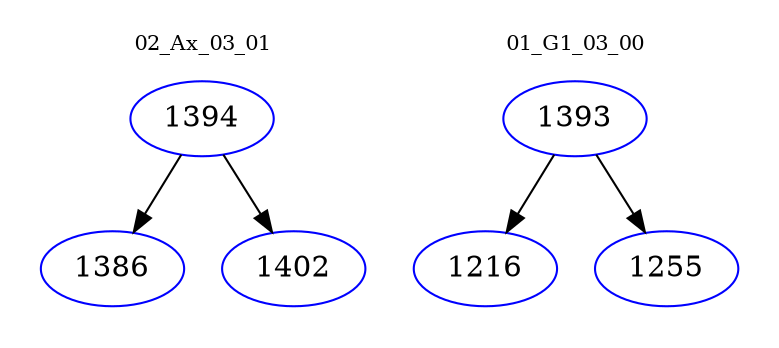 digraph{
subgraph cluster_0 {
color = white
label = "02_Ax_03_01";
fontsize=10;
T0_1394 [label="1394", color="blue"]
T0_1394 -> T0_1386 [color="black"]
T0_1386 [label="1386", color="blue"]
T0_1394 -> T0_1402 [color="black"]
T0_1402 [label="1402", color="blue"]
}
subgraph cluster_1 {
color = white
label = "01_G1_03_00";
fontsize=10;
T1_1393 [label="1393", color="blue"]
T1_1393 -> T1_1216 [color="black"]
T1_1216 [label="1216", color="blue"]
T1_1393 -> T1_1255 [color="black"]
T1_1255 [label="1255", color="blue"]
}
}
